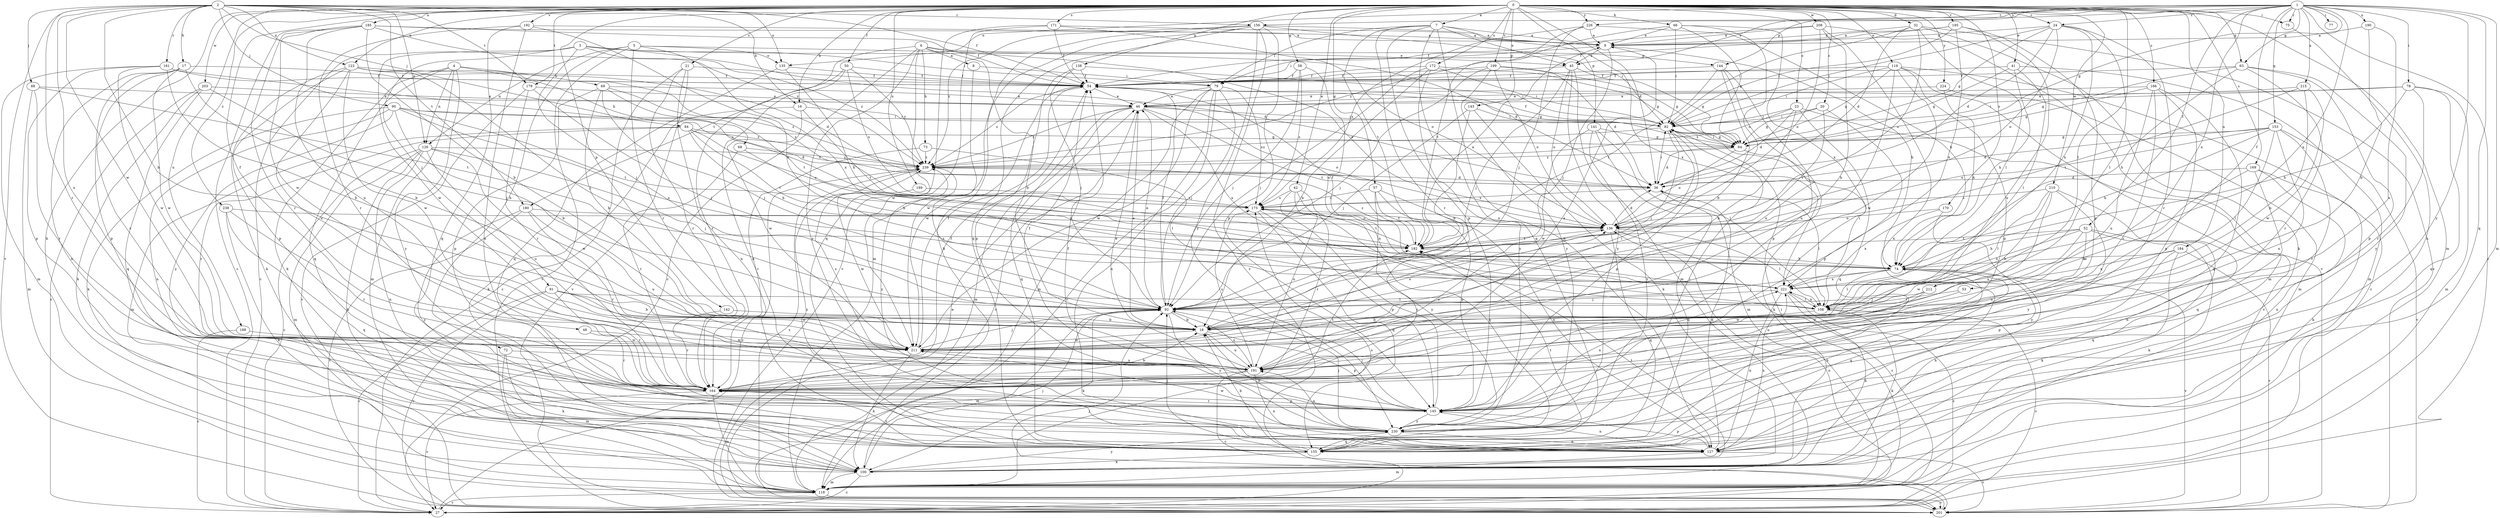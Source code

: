 strict digraph  {
0;
1;
2;
3;
4;
5;
6;
7;
8;
9;
16;
17;
18;
20;
21;
23;
24;
27;
32;
36;
41;
42;
45;
46;
48;
50;
52;
53;
54;
57;
58;
63;
64;
66;
68;
69;
72;
73;
74;
75;
77;
78;
79;
82;
84;
88;
90;
91;
92;
100;
108;
118;
119;
123;
126;
127;
135;
136;
138;
141;
142;
143;
144;
145;
153;
155;
156;
161;
164;
166;
169;
170;
171;
172;
173;
179;
180;
182;
184;
185;
188;
189;
190;
191;
192;
195;
199;
201;
203;
208;
210;
211;
212;
215;
221;
224;
226;
230;
238;
239;
0 -> 7  [label=a];
0 -> 16  [label=b];
0 -> 20  [label=c];
0 -> 21  [label=c];
0 -> 23  [label=c];
0 -> 24  [label=c];
0 -> 32  [label=d];
0 -> 36  [label=d];
0 -> 41  [label=e];
0 -> 42  [label=e];
0 -> 48  [label=f];
0 -> 50  [label=f];
0 -> 57  [label=g];
0 -> 58  [label=g];
0 -> 63  [label=g];
0 -> 66  [label=h];
0 -> 75  [label=i];
0 -> 100  [label=k];
0 -> 108  [label=l];
0 -> 118  [label=m];
0 -> 119  [label=n];
0 -> 123  [label=n];
0 -> 138  [label=p];
0 -> 141  [label=p];
0 -> 142  [label=p];
0 -> 143  [label=p];
0 -> 166  [label=s];
0 -> 169  [label=s];
0 -> 170  [label=s];
0 -> 171  [label=s];
0 -> 172  [label=s];
0 -> 179  [label=t];
0 -> 184  [label=u];
0 -> 185  [label=u];
0 -> 188  [label=u];
0 -> 189  [label=u];
0 -> 192  [label=v];
0 -> 195  [label=v];
0 -> 199  [label=v];
0 -> 203  [label=w];
0 -> 208  [label=w];
0 -> 210  [label=w];
0 -> 224  [label=y];
0 -> 226  [label=y];
0 -> 238  [label=z];
1 -> 24  [label=c];
1 -> 27  [label=c];
1 -> 45  [label=e];
1 -> 52  [label=f];
1 -> 53  [label=f];
1 -> 63  [label=g];
1 -> 64  [label=g];
1 -> 75  [label=i];
1 -> 77  [label=i];
1 -> 78  [label=i];
1 -> 118  [label=m];
1 -> 135  [label=o];
1 -> 144  [label=p];
1 -> 153  [label=q];
1 -> 155  [label=q];
1 -> 156  [label=r];
1 -> 190  [label=u];
1 -> 212  [label=x];
1 -> 215  [label=x];
1 -> 221  [label=x];
1 -> 226  [label=y];
1 -> 230  [label=y];
2 -> 16  [label=b];
2 -> 17  [label=b];
2 -> 18  [label=b];
2 -> 54  [label=f];
2 -> 84  [label=j];
2 -> 88  [label=j];
2 -> 90  [label=j];
2 -> 123  [label=n];
2 -> 126  [label=n];
2 -> 135  [label=o];
2 -> 156  [label=r];
2 -> 161  [label=r];
2 -> 164  [label=r];
2 -> 179  [label=t];
2 -> 180  [label=t];
2 -> 191  [label=u];
2 -> 201  [label=v];
2 -> 211  [label=w];
3 -> 27  [label=c];
3 -> 36  [label=d];
3 -> 45  [label=e];
3 -> 79  [label=i];
3 -> 91  [label=j];
3 -> 92  [label=j];
3 -> 211  [label=w];
3 -> 239  [label=z];
4 -> 68  [label=h];
4 -> 69  [label=h];
4 -> 100  [label=k];
4 -> 118  [label=m];
4 -> 126  [label=n];
4 -> 155  [label=q];
4 -> 230  [label=y];
5 -> 36  [label=d];
5 -> 72  [label=h];
5 -> 126  [label=n];
5 -> 135  [label=o];
5 -> 164  [label=r];
5 -> 201  [label=v];
5 -> 221  [label=x];
6 -> 8  [label=a];
6 -> 18  [label=b];
6 -> 27  [label=c];
6 -> 73  [label=h];
6 -> 136  [label=o];
6 -> 144  [label=p];
6 -> 180  [label=t];
6 -> 211  [label=w];
6 -> 230  [label=y];
7 -> 9  [label=a];
7 -> 45  [label=e];
7 -> 79  [label=i];
7 -> 127  [label=n];
7 -> 145  [label=p];
7 -> 155  [label=q];
7 -> 164  [label=r];
7 -> 182  [label=t];
7 -> 221  [label=x];
8 -> 79  [label=i];
8 -> 211  [label=w];
9 -> 45  [label=e];
9 -> 74  [label=h];
9 -> 79  [label=i];
9 -> 92  [label=j];
16 -> 82  [label=i];
16 -> 100  [label=k];
16 -> 182  [label=t];
16 -> 211  [label=w];
17 -> 18  [label=b];
17 -> 54  [label=f];
17 -> 127  [label=n];
17 -> 145  [label=p];
17 -> 164  [label=r];
17 -> 211  [label=w];
18 -> 46  [label=e];
18 -> 136  [label=o];
18 -> 145  [label=p];
18 -> 191  [label=u];
18 -> 211  [label=w];
20 -> 64  [label=g];
20 -> 82  [label=i];
20 -> 145  [label=p];
20 -> 182  [label=t];
21 -> 27  [label=c];
21 -> 54  [label=f];
21 -> 127  [label=n];
21 -> 164  [label=r];
21 -> 201  [label=v];
23 -> 18  [label=b];
23 -> 36  [label=d];
23 -> 82  [label=i];
23 -> 155  [label=q];
23 -> 201  [label=v];
23 -> 239  [label=z];
24 -> 9  [label=a];
24 -> 36  [label=d];
24 -> 64  [label=g];
24 -> 82  [label=i];
24 -> 108  [label=l];
24 -> 136  [label=o];
24 -> 164  [label=r];
24 -> 221  [label=x];
27 -> 136  [label=o];
27 -> 239  [label=z];
32 -> 9  [label=a];
32 -> 36  [label=d];
32 -> 82  [label=i];
32 -> 100  [label=k];
32 -> 108  [label=l];
32 -> 136  [label=o];
32 -> 201  [label=v];
36 -> 82  [label=i];
36 -> 108  [label=l];
36 -> 155  [label=q];
36 -> 173  [label=s];
41 -> 54  [label=f];
41 -> 64  [label=g];
41 -> 74  [label=h];
41 -> 108  [label=l];
41 -> 118  [label=m];
42 -> 155  [label=q];
42 -> 164  [label=r];
42 -> 173  [label=s];
42 -> 191  [label=u];
42 -> 221  [label=x];
45 -> 54  [label=f];
45 -> 64  [label=g];
45 -> 92  [label=j];
45 -> 118  [label=m];
45 -> 136  [label=o];
45 -> 230  [label=y];
46 -> 82  [label=i];
46 -> 118  [label=m];
46 -> 136  [label=o];
46 -> 155  [label=q];
46 -> 182  [label=t];
46 -> 201  [label=v];
46 -> 221  [label=x];
46 -> 239  [label=z];
48 -> 164  [label=r];
48 -> 211  [label=w];
50 -> 54  [label=f];
50 -> 127  [label=n];
50 -> 164  [label=r];
50 -> 173  [label=s];
50 -> 239  [label=z];
52 -> 74  [label=h];
52 -> 100  [label=k];
52 -> 155  [label=q];
52 -> 182  [label=t];
52 -> 191  [label=u];
52 -> 211  [label=w];
52 -> 221  [label=x];
53 -> 108  [label=l];
53 -> 211  [label=w];
54 -> 46  [label=e];
54 -> 64  [label=g];
54 -> 211  [label=w];
54 -> 239  [label=z];
57 -> 127  [label=n];
57 -> 145  [label=p];
57 -> 173  [label=s];
57 -> 182  [label=t];
57 -> 230  [label=y];
58 -> 54  [label=f];
58 -> 92  [label=j];
58 -> 173  [label=s];
58 -> 221  [label=x];
63 -> 54  [label=f];
63 -> 64  [label=g];
63 -> 74  [label=h];
63 -> 145  [label=p];
63 -> 164  [label=r];
63 -> 230  [label=y];
64 -> 36  [label=d];
64 -> 82  [label=i];
64 -> 100  [label=k];
64 -> 136  [label=o];
64 -> 239  [label=z];
66 -> 9  [label=a];
66 -> 64  [label=g];
66 -> 82  [label=i];
66 -> 136  [label=o];
66 -> 221  [label=x];
66 -> 239  [label=z];
68 -> 74  [label=h];
68 -> 164  [label=r];
68 -> 239  [label=z];
69 -> 18  [label=b];
69 -> 46  [label=e];
69 -> 92  [label=j];
69 -> 145  [label=p];
69 -> 182  [label=t];
69 -> 239  [label=z];
72 -> 100  [label=k];
72 -> 118  [label=m];
72 -> 191  [label=u];
73 -> 108  [label=l];
73 -> 164  [label=r];
73 -> 239  [label=z];
74 -> 54  [label=f];
74 -> 92  [label=j];
74 -> 108  [label=l];
74 -> 155  [label=q];
74 -> 201  [label=v];
74 -> 221  [label=x];
75 -> 127  [label=n];
78 -> 46  [label=e];
78 -> 74  [label=h];
78 -> 82  [label=i];
78 -> 118  [label=m];
78 -> 155  [label=q];
78 -> 164  [label=r];
79 -> 46  [label=e];
79 -> 92  [label=j];
79 -> 118  [label=m];
79 -> 127  [label=n];
79 -> 173  [label=s];
79 -> 201  [label=v];
79 -> 211  [label=w];
82 -> 54  [label=f];
82 -> 64  [label=g];
82 -> 92  [label=j];
82 -> 145  [label=p];
82 -> 239  [label=z];
84 -> 36  [label=d];
84 -> 64  [label=g];
84 -> 74  [label=h];
84 -> 118  [label=m];
84 -> 136  [label=o];
84 -> 164  [label=r];
84 -> 182  [label=t];
88 -> 46  [label=e];
88 -> 118  [label=m];
88 -> 164  [label=r];
88 -> 182  [label=t];
90 -> 18  [label=b];
90 -> 82  [label=i];
90 -> 100  [label=k];
90 -> 127  [label=n];
90 -> 182  [label=t];
90 -> 221  [label=x];
90 -> 230  [label=y];
90 -> 239  [label=z];
91 -> 18  [label=b];
91 -> 27  [label=c];
91 -> 108  [label=l];
91 -> 164  [label=r];
91 -> 201  [label=v];
91 -> 211  [label=w];
92 -> 18  [label=b];
92 -> 46  [label=e];
92 -> 54  [label=f];
92 -> 100  [label=k];
92 -> 118  [label=m];
92 -> 191  [label=u];
92 -> 230  [label=y];
92 -> 239  [label=z];
100 -> 27  [label=c];
100 -> 92  [label=j];
100 -> 118  [label=m];
100 -> 182  [label=t];
100 -> 230  [label=y];
108 -> 18  [label=b];
108 -> 27  [label=c];
108 -> 82  [label=i];
108 -> 100  [label=k];
108 -> 173  [label=s];
108 -> 221  [label=x];
118 -> 27  [label=c];
118 -> 82  [label=i];
118 -> 173  [label=s];
118 -> 201  [label=v];
118 -> 239  [label=z];
119 -> 27  [label=c];
119 -> 54  [label=f];
119 -> 64  [label=g];
119 -> 82  [label=i];
119 -> 118  [label=m];
119 -> 145  [label=p];
119 -> 191  [label=u];
119 -> 211  [label=w];
123 -> 36  [label=d];
123 -> 54  [label=f];
123 -> 92  [label=j];
123 -> 100  [label=k];
123 -> 145  [label=p];
123 -> 173  [label=s];
123 -> 191  [label=u];
123 -> 211  [label=w];
126 -> 27  [label=c];
126 -> 92  [label=j];
126 -> 100  [label=k];
126 -> 118  [label=m];
126 -> 127  [label=n];
126 -> 191  [label=u];
126 -> 211  [label=w];
126 -> 239  [label=z];
127 -> 36  [label=d];
127 -> 74  [label=h];
127 -> 118  [label=m];
127 -> 145  [label=p];
127 -> 201  [label=v];
127 -> 221  [label=x];
135 -> 54  [label=f];
135 -> 74  [label=h];
135 -> 155  [label=q];
136 -> 27  [label=c];
136 -> 36  [label=d];
136 -> 108  [label=l];
136 -> 155  [label=q];
136 -> 182  [label=t];
138 -> 54  [label=f];
138 -> 82  [label=i];
138 -> 92  [label=j];
138 -> 145  [label=p];
141 -> 64  [label=g];
141 -> 108  [label=l];
141 -> 118  [label=m];
141 -> 211  [label=w];
141 -> 230  [label=y];
142 -> 18  [label=b];
142 -> 164  [label=r];
143 -> 18  [label=b];
143 -> 82  [label=i];
143 -> 92  [label=j];
143 -> 100  [label=k];
144 -> 18  [label=b];
144 -> 54  [label=f];
144 -> 145  [label=p];
144 -> 182  [label=t];
144 -> 191  [label=u];
145 -> 54  [label=f];
145 -> 92  [label=j];
145 -> 127  [label=n];
145 -> 164  [label=r];
145 -> 173  [label=s];
145 -> 221  [label=x];
145 -> 230  [label=y];
145 -> 239  [label=z];
153 -> 36  [label=d];
153 -> 64  [label=g];
153 -> 74  [label=h];
153 -> 108  [label=l];
153 -> 136  [label=o];
153 -> 164  [label=r];
153 -> 191  [label=u];
153 -> 201  [label=v];
155 -> 18  [label=b];
155 -> 74  [label=h];
155 -> 92  [label=j];
155 -> 100  [label=k];
155 -> 164  [label=r];
155 -> 182  [label=t];
155 -> 239  [label=z];
156 -> 9  [label=a];
156 -> 82  [label=i];
156 -> 100  [label=k];
156 -> 118  [label=m];
156 -> 145  [label=p];
156 -> 155  [label=q];
156 -> 201  [label=v];
156 -> 230  [label=y];
156 -> 239  [label=z];
161 -> 18  [label=b];
161 -> 54  [label=f];
161 -> 118  [label=m];
161 -> 145  [label=p];
161 -> 173  [label=s];
161 -> 211  [label=w];
164 -> 9  [label=a];
164 -> 18  [label=b];
164 -> 27  [label=c];
164 -> 54  [label=f];
164 -> 118  [label=m];
164 -> 145  [label=p];
164 -> 182  [label=t];
166 -> 46  [label=e];
166 -> 64  [label=g];
166 -> 145  [label=p];
166 -> 155  [label=q];
166 -> 164  [label=r];
166 -> 191  [label=u];
169 -> 36  [label=d];
169 -> 100  [label=k];
169 -> 127  [label=n];
169 -> 155  [label=q];
169 -> 211  [label=w];
170 -> 136  [label=o];
170 -> 221  [label=x];
170 -> 230  [label=y];
171 -> 9  [label=a];
171 -> 54  [label=f];
171 -> 136  [label=o];
171 -> 155  [label=q];
171 -> 201  [label=v];
172 -> 18  [label=b];
172 -> 54  [label=f];
172 -> 64  [label=g];
172 -> 82  [label=i];
172 -> 92  [label=j];
172 -> 230  [label=y];
173 -> 136  [label=o];
173 -> 145  [label=p];
173 -> 155  [label=q];
173 -> 182  [label=t];
179 -> 46  [label=e];
179 -> 92  [label=j];
179 -> 164  [label=r];
179 -> 201  [label=v];
180 -> 136  [label=o];
180 -> 164  [label=r];
180 -> 191  [label=u];
180 -> 201  [label=v];
180 -> 230  [label=y];
182 -> 9  [label=a];
182 -> 74  [label=h];
182 -> 239  [label=z];
184 -> 74  [label=h];
184 -> 100  [label=k];
184 -> 145  [label=p];
184 -> 201  [label=v];
184 -> 221  [label=x];
185 -> 9  [label=a];
185 -> 18  [label=b];
185 -> 27  [label=c];
185 -> 54  [label=f];
185 -> 164  [label=r];
185 -> 191  [label=u];
185 -> 211  [label=w];
185 -> 239  [label=z];
188 -> 27  [label=c];
188 -> 211  [label=w];
189 -> 173  [label=s];
189 -> 211  [label=w];
190 -> 9  [label=a];
190 -> 18  [label=b];
190 -> 191  [label=u];
191 -> 27  [label=c];
191 -> 46  [label=e];
191 -> 54  [label=f];
191 -> 127  [label=n];
191 -> 136  [label=o];
191 -> 164  [label=r];
191 -> 173  [label=s];
191 -> 239  [label=z];
192 -> 9  [label=a];
192 -> 127  [label=n];
192 -> 155  [label=q];
192 -> 164  [label=r];
192 -> 221  [label=x];
195 -> 9  [label=a];
195 -> 54  [label=f];
195 -> 82  [label=i];
195 -> 145  [label=p];
195 -> 191  [label=u];
195 -> 221  [label=x];
199 -> 36  [label=d];
199 -> 54  [label=f];
199 -> 64  [label=g];
199 -> 92  [label=j];
199 -> 136  [label=o];
199 -> 230  [label=y];
201 -> 46  [label=e];
201 -> 92  [label=j];
203 -> 27  [label=c];
203 -> 46  [label=e];
203 -> 92  [label=j];
203 -> 100  [label=k];
203 -> 155  [label=q];
208 -> 9  [label=a];
208 -> 18  [label=b];
208 -> 54  [label=f];
208 -> 127  [label=n];
208 -> 136  [label=o];
208 -> 201  [label=v];
210 -> 18  [label=b];
210 -> 108  [label=l];
210 -> 127  [label=n];
210 -> 173  [label=s];
210 -> 191  [label=u];
210 -> 230  [label=y];
211 -> 54  [label=f];
211 -> 82  [label=i];
211 -> 92  [label=j];
211 -> 100  [label=k];
211 -> 191  [label=u];
212 -> 92  [label=j];
212 -> 191  [label=u];
212 -> 211  [label=w];
215 -> 18  [label=b];
215 -> 46  [label=e];
215 -> 182  [label=t];
215 -> 211  [label=w];
221 -> 27  [label=c];
221 -> 92  [label=j];
221 -> 100  [label=k];
221 -> 108  [label=l];
221 -> 127  [label=n];
224 -> 46  [label=e];
224 -> 74  [label=h];
224 -> 118  [label=m];
226 -> 9  [label=a];
226 -> 74  [label=h];
226 -> 92  [label=j];
226 -> 173  [label=s];
226 -> 182  [label=t];
230 -> 18  [label=b];
230 -> 82  [label=i];
230 -> 92  [label=j];
230 -> 127  [label=n];
230 -> 155  [label=q];
230 -> 191  [label=u];
230 -> 211  [label=w];
238 -> 100  [label=k];
238 -> 136  [label=o];
238 -> 155  [label=q];
238 -> 164  [label=r];
239 -> 36  [label=d];
}
